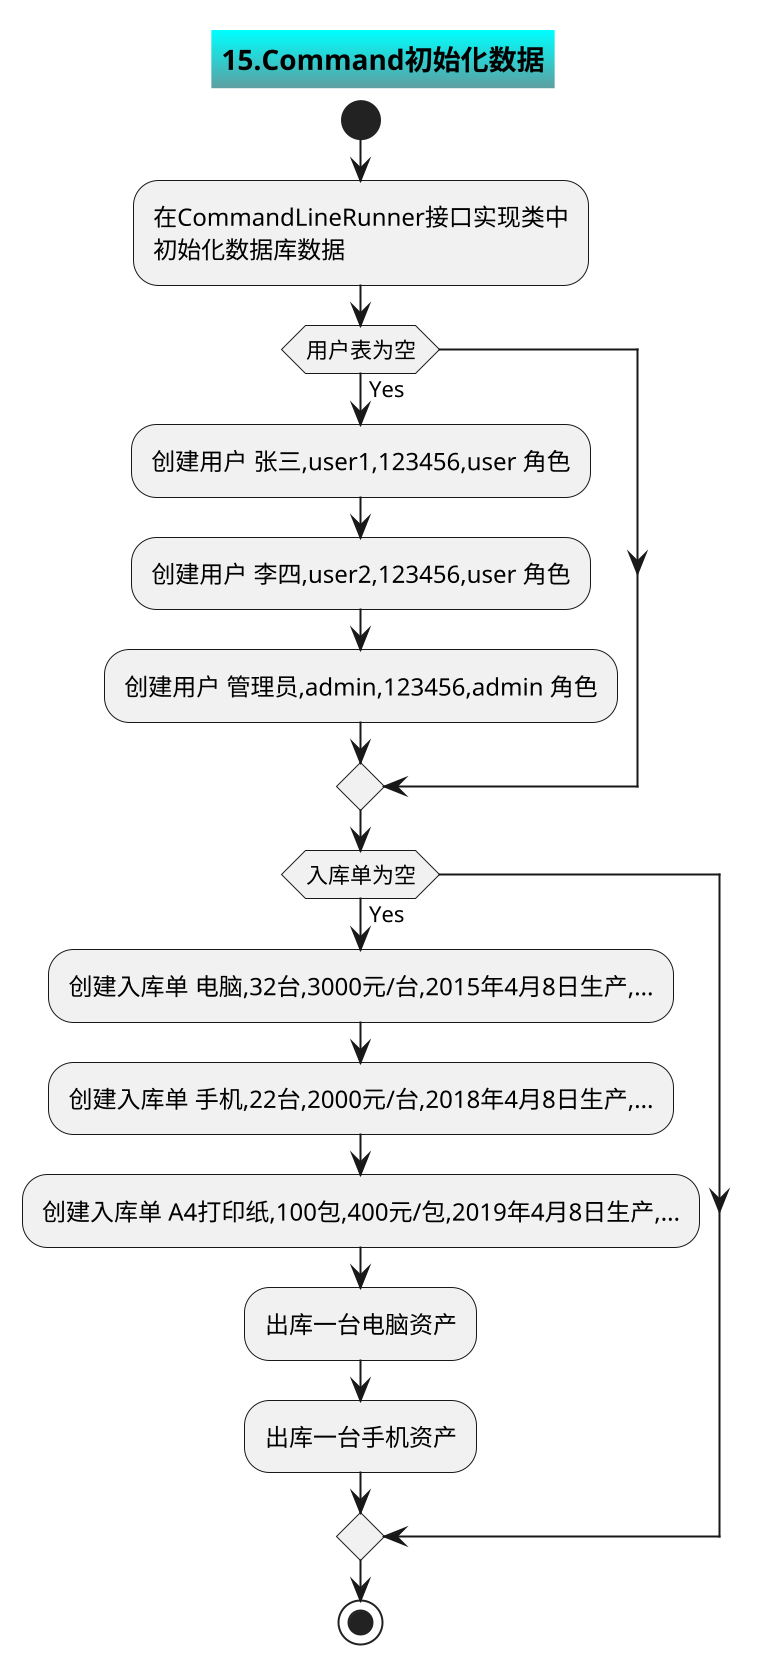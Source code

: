 @startuml
scale 2
skinparam titleBackgroundColor Aqua-CadetBlue
skinparam titleBorderThickness 0
title 15.Command初始化数据
start
:在CommandLineRunner接口实现类中
初始化数据库数据;
if (用户表为空) then (Yes)
:创建用户 张三,user1,123456,user 角色;
:创建用户 李四,user2,123456,user 角色;
:创建用户 管理员,admin,123456,admin 角色;
endif

if (入库单为空) then (Yes)
:创建入库单 电脑,32台,3000元/台,2015年4月8日生产,...;
:创建入库单 手机,22台,2000元/台,2018年4月8日生产,...;
:创建入库单 A4打印纸,100包,400元/包,2019年4月8日生产,...;

:出库一台电脑资产;
:出库一台手机资产;
endif

stop
@enduml